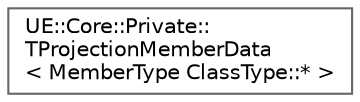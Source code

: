 digraph "Graphical Class Hierarchy"
{
 // INTERACTIVE_SVG=YES
 // LATEX_PDF_SIZE
  bgcolor="transparent";
  edge [fontname=Helvetica,fontsize=10,labelfontname=Helvetica,labelfontsize=10];
  node [fontname=Helvetica,fontsize=10,shape=box,height=0.2,width=0.4];
  rankdir="LR";
  Node0 [id="Node000000",label="UE::Core::Private::\lTProjectionMemberData\l\< MemberType ClassType::* \>",height=0.2,width=0.4,color="grey40", fillcolor="white", style="filled",URL="$df/d29/structUE_1_1Core_1_1Private_1_1TProjectionMemberData_3_01MemberType_01ClassType_1_1_5_01_4.html",tooltip=" "];
}
